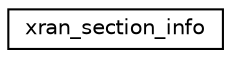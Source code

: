 digraph "Graphical Class Hierarchy"
{
 // LATEX_PDF_SIZE
  edge [fontname="Helvetica",fontsize="10",labelfontname="Helvetica",labelfontsize="10"];
  node [fontname="Helvetica",fontsize="10",shape=record];
  rankdir="LR";
  Node0 [label="xran_section_info",height=0.2,width=0.4,color="black", fillcolor="white", style="filled",URL="$structxran__section__info.html",tooltip=" "];
}
